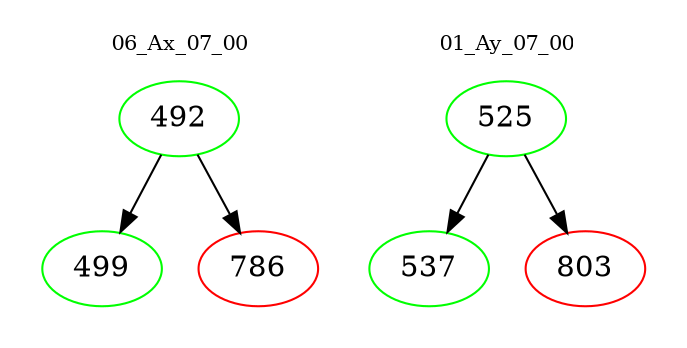 digraph{
subgraph cluster_0 {
color = white
label = "06_Ax_07_00";
fontsize=10;
T0_492 [label="492", color="green"]
T0_492 -> T0_499 [color="black"]
T0_499 [label="499", color="green"]
T0_492 -> T0_786 [color="black"]
T0_786 [label="786", color="red"]
}
subgraph cluster_1 {
color = white
label = "01_Ay_07_00";
fontsize=10;
T1_525 [label="525", color="green"]
T1_525 -> T1_537 [color="black"]
T1_537 [label="537", color="green"]
T1_525 -> T1_803 [color="black"]
T1_803 [label="803", color="red"]
}
}
